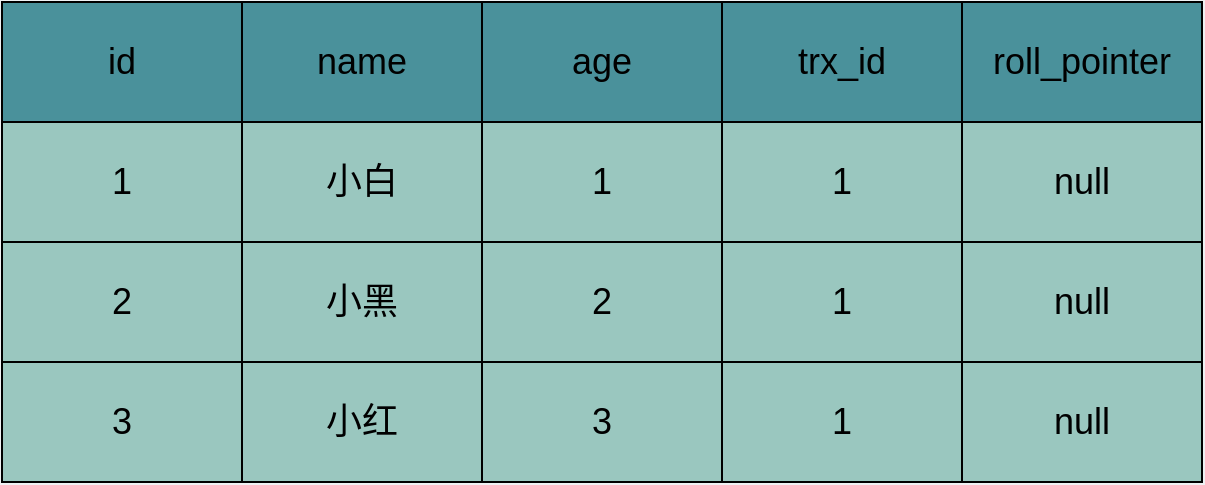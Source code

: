 <mxfile version="17.4.2" type="github"><diagram id="3228e29e-7158-1315-38df-8450db1d8a1d" name="Page-1"><mxGraphModel dx="1035" dy="265" grid="0" gridSize="10" guides="1" tooltips="1" connect="1" arrows="1" fold="1" page="1" pageScale="1" pageWidth="650" pageHeight="300" background="#EFF1F3" math="0" shadow="0"><root><mxCell id="0"/><mxCell id="1" parent="0"/><mxCell id="OGBjxk_xHfaE1EplLFuK-23" value="1" style="rounded=0;whiteSpace=wrap;html=1;fillColor=#9AC7BF;gradientColor=none;fontSize=18;" parent="1" vertex="1"><mxGeometry x="25" y="990" width="120" height="60" as="geometry"/></mxCell><mxCell id="OGBjxk_xHfaE1EplLFuK-24" value="小白" style="rounded=0;whiteSpace=wrap;html=1;fillColor=#9AC7BF;gradientColor=none;fontSize=18;" parent="1" vertex="1"><mxGeometry x="145" y="990" width="120" height="60" as="geometry"/></mxCell><mxCell id="OGBjxk_xHfaE1EplLFuK-25" value="&lt;span style=&quot;font-size: 18px&quot;&gt;1&lt;/span&gt;" style="rounded=0;whiteSpace=wrap;html=1;fillColor=#9AC7BF;gradientColor=none;fontSize=18;" parent="1" vertex="1"><mxGeometry x="265" y="990" width="120" height="60" as="geometry"/></mxCell><mxCell id="OGBjxk_xHfaE1EplLFuK-26" value="2" style="rounded=0;whiteSpace=wrap;html=1;fillColor=#9AC7BF;gradientColor=none;fontSize=18;" parent="1" vertex="1"><mxGeometry x="25" y="1050" width="120" height="60" as="geometry"/></mxCell><mxCell id="OGBjxk_xHfaE1EplLFuK-27" value="小黑" style="rounded=0;whiteSpace=wrap;html=1;fillColor=#9AC7BF;gradientColor=none;fontSize=18;" parent="1" vertex="1"><mxGeometry x="145" y="1050" width="120" height="60" as="geometry"/></mxCell><mxCell id="OGBjxk_xHfaE1EplLFuK-28" value="&lt;span style=&quot;font-size: 18px&quot;&gt;2&lt;/span&gt;" style="rounded=0;whiteSpace=wrap;html=1;fillColor=#9AC7BF;gradientColor=none;fontSize=18;" parent="1" vertex="1"><mxGeometry x="265" y="1050" width="120" height="60" as="geometry"/></mxCell><mxCell id="OGBjxk_xHfaE1EplLFuK-29" value="id" style="rounded=0;whiteSpace=wrap;html=1;fillColor=#4A919B;gradientColor=none;fontSize=18;" parent="1" vertex="1"><mxGeometry x="25" y="930" width="120" height="60" as="geometry"/></mxCell><mxCell id="OGBjxk_xHfaE1EplLFuK-30" value="name" style="rounded=0;whiteSpace=wrap;html=1;fillColor=#4A919B;gradientColor=none;fontSize=18;" parent="1" vertex="1"><mxGeometry x="145" y="930" width="120" height="60" as="geometry"/></mxCell><mxCell id="OGBjxk_xHfaE1EplLFuK-31" value="&lt;span style=&quot;font-size: 18px&quot;&gt;age&lt;/span&gt;" style="rounded=0;whiteSpace=wrap;html=1;fillColor=#4A919B;gradientColor=none;fontSize=18;" parent="1" vertex="1"><mxGeometry x="265" y="930" width="120" height="60" as="geometry"/></mxCell><mxCell id="GKvqfsDIL1xfIGr8kIaB-1" value="3" style="rounded=0;whiteSpace=wrap;html=1;fillColor=#9AC7BF;gradientColor=none;fontSize=18;" parent="1" vertex="1"><mxGeometry x="25" y="1110" width="120" height="60" as="geometry"/></mxCell><mxCell id="GKvqfsDIL1xfIGr8kIaB-2" value="小红" style="rounded=0;whiteSpace=wrap;html=1;fillColor=#9AC7BF;gradientColor=none;fontSize=18;" parent="1" vertex="1"><mxGeometry x="145" y="1110" width="120" height="60" as="geometry"/></mxCell><mxCell id="GKvqfsDIL1xfIGr8kIaB-3" value="&lt;span style=&quot;font-size: 18px&quot;&gt;3&lt;/span&gt;" style="rounded=0;whiteSpace=wrap;html=1;fillColor=#9AC7BF;gradientColor=none;fontSize=18;" parent="1" vertex="1"><mxGeometry x="265" y="1110" width="120" height="60" as="geometry"/></mxCell><mxCell id="WoD-NqMeUlQSkAmCIDn--1" value="roll_pointer" style="rounded=0;whiteSpace=wrap;html=1;fillColor=#4A919B;gradientColor=none;fontSize=18;" vertex="1" parent="1"><mxGeometry x="505" y="930" width="120" height="60" as="geometry"/></mxCell><mxCell id="WoD-NqMeUlQSkAmCIDn--2" value="trx_id" style="rounded=0;whiteSpace=wrap;html=1;fillColor=#4A919B;gradientColor=none;fontSize=18;" vertex="1" parent="1"><mxGeometry x="385" y="930" width="120" height="60" as="geometry"/></mxCell><mxCell id="WoD-NqMeUlQSkAmCIDn--3" value="1" style="rounded=0;whiteSpace=wrap;html=1;fillColor=#9AC7BF;gradientColor=none;fontSize=18;" vertex="1" parent="1"><mxGeometry x="385" y="990" width="120" height="60" as="geometry"/></mxCell><mxCell id="WoD-NqMeUlQSkAmCIDn--4" value="null" style="rounded=0;whiteSpace=wrap;html=1;fillColor=#9AC7BF;gradientColor=none;fontSize=18;" vertex="1" parent="1"><mxGeometry x="505" y="990" width="120" height="60" as="geometry"/></mxCell><mxCell id="WoD-NqMeUlQSkAmCIDn--5" value="1" style="rounded=0;whiteSpace=wrap;html=1;fillColor=#9AC7BF;gradientColor=none;fontSize=18;" vertex="1" parent="1"><mxGeometry x="385" y="1050" width="120" height="60" as="geometry"/></mxCell><mxCell id="WoD-NqMeUlQSkAmCIDn--6" value="null" style="rounded=0;whiteSpace=wrap;html=1;fillColor=#9AC7BF;gradientColor=none;fontSize=18;" vertex="1" parent="1"><mxGeometry x="505" y="1050" width="120" height="60" as="geometry"/></mxCell><mxCell id="WoD-NqMeUlQSkAmCIDn--7" value="1" style="rounded=0;whiteSpace=wrap;html=1;fillColor=#9AC7BF;gradientColor=none;fontSize=18;" vertex="1" parent="1"><mxGeometry x="385" y="1110" width="120" height="60" as="geometry"/></mxCell><mxCell id="WoD-NqMeUlQSkAmCIDn--8" value="null" style="rounded=0;whiteSpace=wrap;html=1;fillColor=#9AC7BF;gradientColor=none;fontSize=18;" vertex="1" parent="1"><mxGeometry x="505" y="1110" width="120" height="60" as="geometry"/></mxCell></root></mxGraphModel></diagram></mxfile>